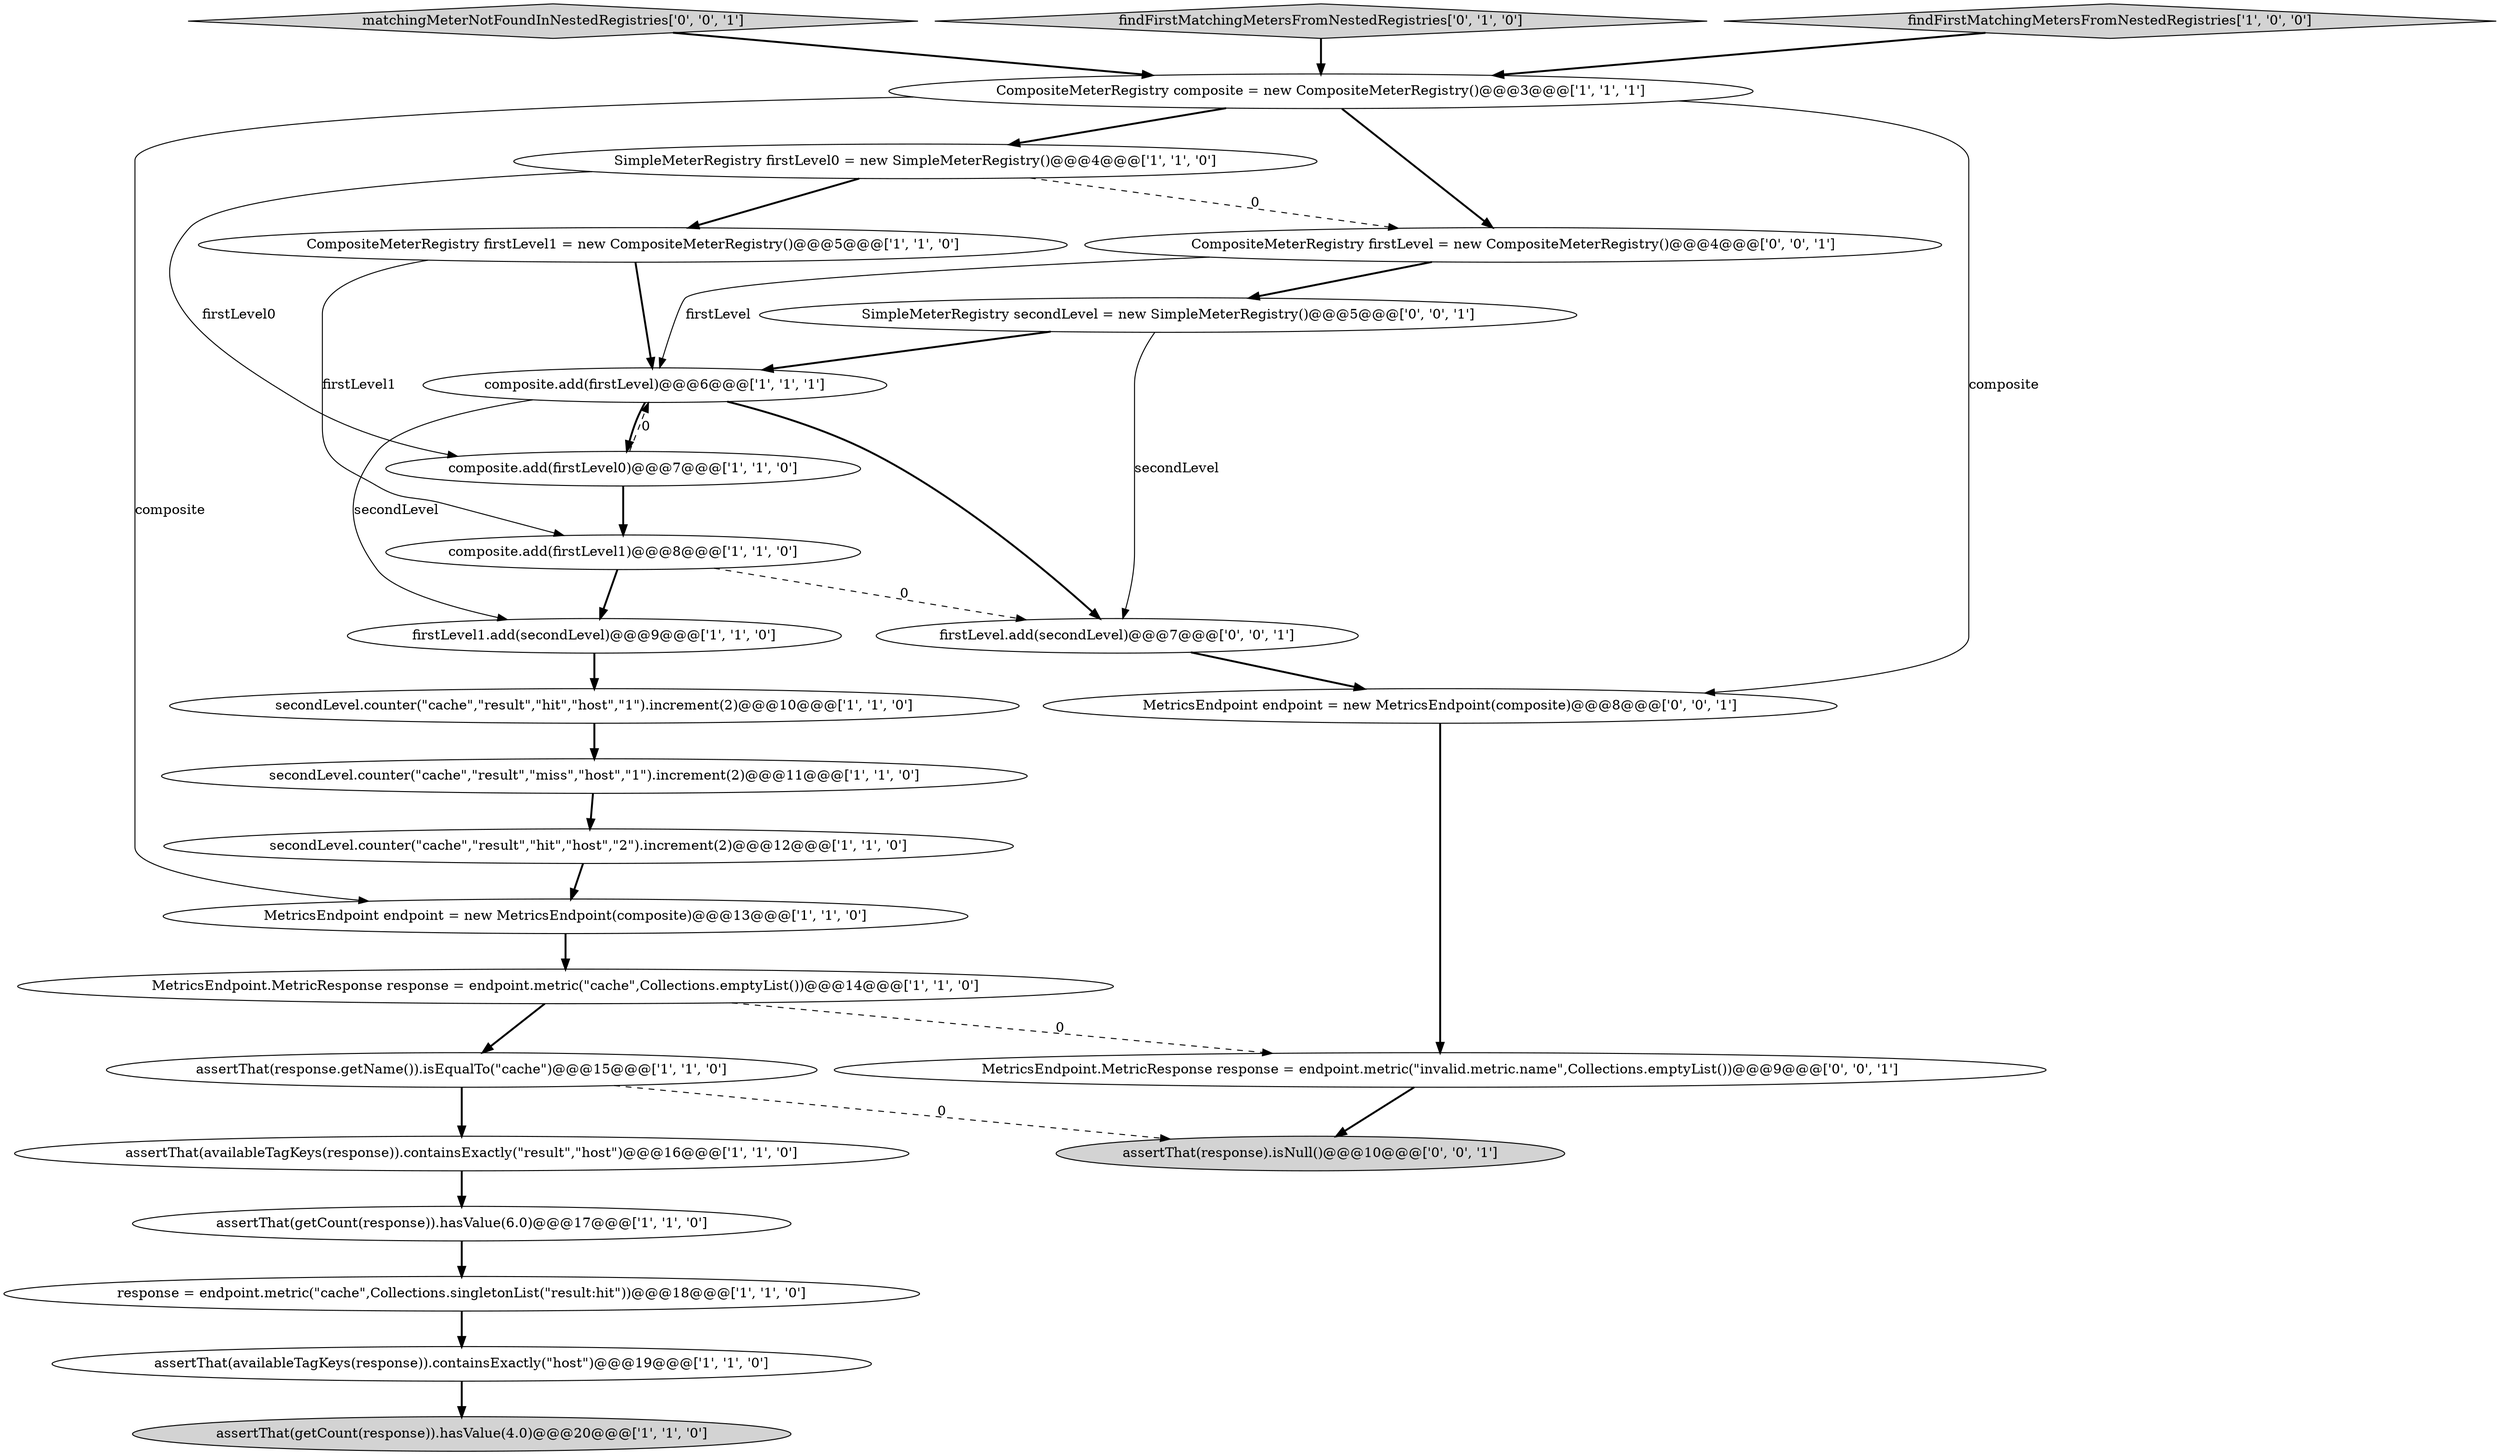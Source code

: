 digraph {
12 [style = filled, label = "CompositeMeterRegistry firstLevel1 = new CompositeMeterRegistry()@@@5@@@['1', '1', '0']", fillcolor = white, shape = ellipse image = "AAA0AAABBB1BBB"];
20 [style = filled, label = "matchingMeterNotFoundInNestedRegistries['0', '0', '1']", fillcolor = lightgray, shape = diamond image = "AAA0AAABBB3BBB"];
14 [style = filled, label = "secondLevel.counter(\"cache\",\"result\",\"miss\",\"host\",\"1\").increment(2)@@@11@@@['1', '1', '0']", fillcolor = white, shape = ellipse image = "AAA0AAABBB1BBB"];
17 [style = filled, label = "composite.add(firstLevel1)@@@8@@@['1', '1', '0']", fillcolor = white, shape = ellipse image = "AAA0AAABBB1BBB"];
2 [style = filled, label = "composite.add(firstLevel0)@@@7@@@['1', '1', '0']", fillcolor = white, shape = ellipse image = "AAA0AAABBB1BBB"];
24 [style = filled, label = "MetricsEndpoint.MetricResponse response = endpoint.metric(\"invalid.metric.name\",Collections.emptyList())@@@9@@@['0', '0', '1']", fillcolor = white, shape = ellipse image = "AAA0AAABBB3BBB"];
6 [style = filled, label = "MetricsEndpoint.MetricResponse response = endpoint.metric(\"cache\",Collections.emptyList())@@@14@@@['1', '1', '0']", fillcolor = white, shape = ellipse image = "AAA0AAABBB1BBB"];
22 [style = filled, label = "assertThat(response).isNull()@@@10@@@['0', '0', '1']", fillcolor = lightgray, shape = ellipse image = "AAA0AAABBB3BBB"];
4 [style = filled, label = "assertThat(availableTagKeys(response)).containsExactly(\"result\",\"host\")@@@16@@@['1', '1', '0']", fillcolor = white, shape = ellipse image = "AAA0AAABBB1BBB"];
19 [style = filled, label = "findFirstMatchingMetersFromNestedRegistries['0', '1', '0']", fillcolor = lightgray, shape = diamond image = "AAA0AAABBB2BBB"];
13 [style = filled, label = "secondLevel.counter(\"cache\",\"result\",\"hit\",\"host\",\"2\").increment(2)@@@12@@@['1', '1', '0']", fillcolor = white, shape = ellipse image = "AAA0AAABBB1BBB"];
1 [style = filled, label = "CompositeMeterRegistry composite = new CompositeMeterRegistry()@@@3@@@['1', '1', '1']", fillcolor = white, shape = ellipse image = "AAA0AAABBB1BBB"];
0 [style = filled, label = "composite.add(firstLevel)@@@6@@@['1', '1', '1']", fillcolor = white, shape = ellipse image = "AAA0AAABBB1BBB"];
18 [style = filled, label = "MetricsEndpoint endpoint = new MetricsEndpoint(composite)@@@13@@@['1', '1', '0']", fillcolor = white, shape = ellipse image = "AAA0AAABBB1BBB"];
26 [style = filled, label = "MetricsEndpoint endpoint = new MetricsEndpoint(composite)@@@8@@@['0', '0', '1']", fillcolor = white, shape = ellipse image = "AAA0AAABBB3BBB"];
5 [style = filled, label = "response = endpoint.metric(\"cache\",Collections.singletonList(\"result:hit\"))@@@18@@@['1', '1', '0']", fillcolor = white, shape = ellipse image = "AAA0AAABBB1BBB"];
9 [style = filled, label = "assertThat(response.getName()).isEqualTo(\"cache\")@@@15@@@['1', '1', '0']", fillcolor = white, shape = ellipse image = "AAA0AAABBB1BBB"];
16 [style = filled, label = "findFirstMatchingMetersFromNestedRegistries['1', '0', '0']", fillcolor = lightgray, shape = diamond image = "AAA0AAABBB1BBB"];
8 [style = filled, label = "firstLevel1.add(secondLevel)@@@9@@@['1', '1', '0']", fillcolor = white, shape = ellipse image = "AAA0AAABBB1BBB"];
21 [style = filled, label = "SimpleMeterRegistry secondLevel = new SimpleMeterRegistry()@@@5@@@['0', '0', '1']", fillcolor = white, shape = ellipse image = "AAA0AAABBB3BBB"];
11 [style = filled, label = "assertThat(getCount(response)).hasValue(6.0)@@@17@@@['1', '1', '0']", fillcolor = white, shape = ellipse image = "AAA0AAABBB1BBB"];
10 [style = filled, label = "SimpleMeterRegistry firstLevel0 = new SimpleMeterRegistry()@@@4@@@['1', '1', '0']", fillcolor = white, shape = ellipse image = "AAA0AAABBB1BBB"];
23 [style = filled, label = "CompositeMeterRegistry firstLevel = new CompositeMeterRegistry()@@@4@@@['0', '0', '1']", fillcolor = white, shape = ellipse image = "AAA0AAABBB3BBB"];
25 [style = filled, label = "firstLevel.add(secondLevel)@@@7@@@['0', '0', '1']", fillcolor = white, shape = ellipse image = "AAA0AAABBB3BBB"];
7 [style = filled, label = "assertThat(availableTagKeys(response)).containsExactly(\"host\")@@@19@@@['1', '1', '0']", fillcolor = white, shape = ellipse image = "AAA0AAABBB1BBB"];
3 [style = filled, label = "secondLevel.counter(\"cache\",\"result\",\"hit\",\"host\",\"1\").increment(2)@@@10@@@['1', '1', '0']", fillcolor = white, shape = ellipse image = "AAA0AAABBB1BBB"];
15 [style = filled, label = "assertThat(getCount(response)).hasValue(4.0)@@@20@@@['1', '1', '0']", fillcolor = lightgray, shape = ellipse image = "AAA0AAABBB1BBB"];
2->17 [style = bold, label=""];
17->8 [style = bold, label=""];
21->0 [style = bold, label=""];
9->4 [style = bold, label=""];
3->14 [style = bold, label=""];
0->2 [style = bold, label=""];
8->3 [style = bold, label=""];
9->22 [style = dashed, label="0"];
20->1 [style = bold, label=""];
26->24 [style = bold, label=""];
24->22 [style = bold, label=""];
12->0 [style = bold, label=""];
10->2 [style = solid, label="firstLevel0"];
17->25 [style = dashed, label="0"];
1->23 [style = bold, label=""];
11->5 [style = bold, label=""];
19->1 [style = bold, label=""];
1->26 [style = solid, label="composite"];
2->0 [style = dashed, label="0"];
23->21 [style = bold, label=""];
16->1 [style = bold, label=""];
18->6 [style = bold, label=""];
0->25 [style = bold, label=""];
10->12 [style = bold, label=""];
21->25 [style = solid, label="secondLevel"];
6->24 [style = dashed, label="0"];
23->0 [style = solid, label="firstLevel"];
25->26 [style = bold, label=""];
1->18 [style = solid, label="composite"];
0->8 [style = solid, label="secondLevel"];
5->7 [style = bold, label=""];
7->15 [style = bold, label=""];
14->13 [style = bold, label=""];
6->9 [style = bold, label=""];
4->11 [style = bold, label=""];
10->23 [style = dashed, label="0"];
1->10 [style = bold, label=""];
12->17 [style = solid, label="firstLevel1"];
13->18 [style = bold, label=""];
}
